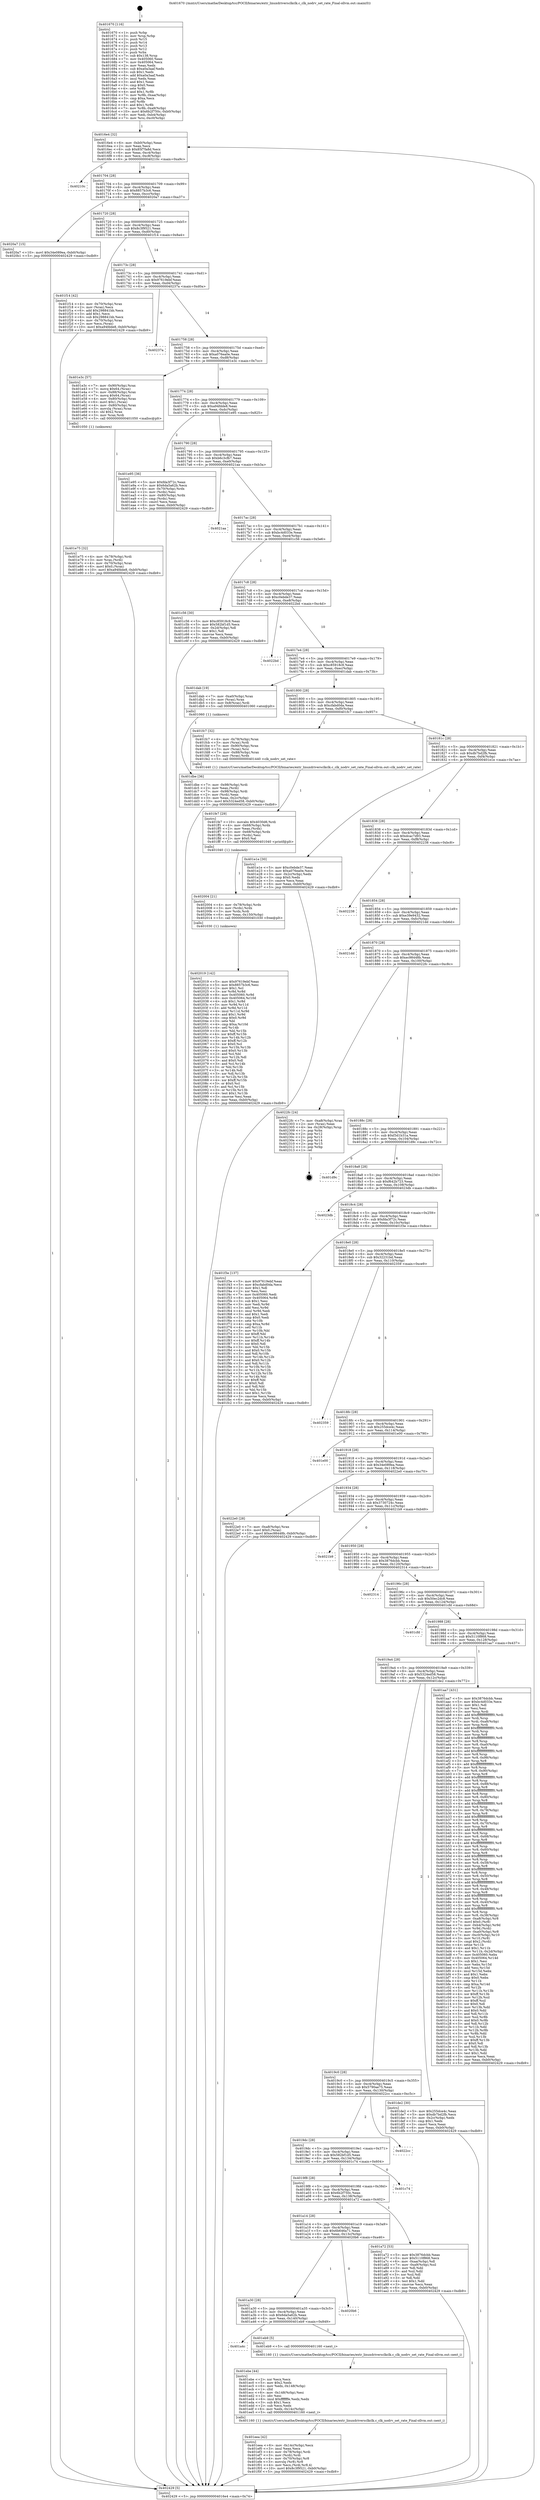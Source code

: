 digraph "0x401670" {
  label = "0x401670 (/mnt/c/Users/mathe/Desktop/tcc/POCII/binaries/extr_linuxdriversclkclk.c_clk_nodrv_set_rate_Final-ollvm.out::main(0))"
  labelloc = "t"
  node[shape=record]

  Entry [label="",width=0.3,height=0.3,shape=circle,fillcolor=black,style=filled]
  "0x4016e4" [label="{
     0x4016e4 [32]\l
     | [instrs]\l
     &nbsp;&nbsp;0x4016e4 \<+6\>: mov -0xb0(%rbp),%eax\l
     &nbsp;&nbsp;0x4016ea \<+2\>: mov %eax,%ecx\l
     &nbsp;&nbsp;0x4016ec \<+6\>: sub $0x85f7fa8d,%ecx\l
     &nbsp;&nbsp;0x4016f2 \<+6\>: mov %eax,-0xc4(%rbp)\l
     &nbsp;&nbsp;0x4016f8 \<+6\>: mov %ecx,-0xc8(%rbp)\l
     &nbsp;&nbsp;0x4016fe \<+6\>: je 000000000040210c \<main+0xa9c\>\l
  }"]
  "0x40210c" [label="{
     0x40210c\l
  }", style=dashed]
  "0x401704" [label="{
     0x401704 [28]\l
     | [instrs]\l
     &nbsp;&nbsp;0x401704 \<+5\>: jmp 0000000000401709 \<main+0x99\>\l
     &nbsp;&nbsp;0x401709 \<+6\>: mov -0xc4(%rbp),%eax\l
     &nbsp;&nbsp;0x40170f \<+5\>: sub $0x8857b3c6,%eax\l
     &nbsp;&nbsp;0x401714 \<+6\>: mov %eax,-0xcc(%rbp)\l
     &nbsp;&nbsp;0x40171a \<+6\>: je 00000000004020a7 \<main+0xa37\>\l
  }"]
  Exit [label="",width=0.3,height=0.3,shape=circle,fillcolor=black,style=filled,peripheries=2]
  "0x4020a7" [label="{
     0x4020a7 [15]\l
     | [instrs]\l
     &nbsp;&nbsp;0x4020a7 \<+10\>: movl $0x34e089ea,-0xb0(%rbp)\l
     &nbsp;&nbsp;0x4020b1 \<+5\>: jmp 0000000000402429 \<main+0xdb9\>\l
  }"]
  "0x401720" [label="{
     0x401720 [28]\l
     | [instrs]\l
     &nbsp;&nbsp;0x401720 \<+5\>: jmp 0000000000401725 \<main+0xb5\>\l
     &nbsp;&nbsp;0x401725 \<+6\>: mov -0xc4(%rbp),%eax\l
     &nbsp;&nbsp;0x40172b \<+5\>: sub $0x8c3f9521,%eax\l
     &nbsp;&nbsp;0x401730 \<+6\>: mov %eax,-0xd0(%rbp)\l
     &nbsp;&nbsp;0x401736 \<+6\>: je 0000000000401f14 \<main+0x8a4\>\l
  }"]
  "0x402019" [label="{
     0x402019 [142]\l
     | [instrs]\l
     &nbsp;&nbsp;0x402019 \<+5\>: mov $0x97619ebf,%eax\l
     &nbsp;&nbsp;0x40201e \<+5\>: mov $0x8857b3c6,%esi\l
     &nbsp;&nbsp;0x402023 \<+2\>: mov $0x1,%cl\l
     &nbsp;&nbsp;0x402025 \<+3\>: xor %r8d,%r8d\l
     &nbsp;&nbsp;0x402028 \<+8\>: mov 0x405060,%r9d\l
     &nbsp;&nbsp;0x402030 \<+8\>: mov 0x405064,%r10d\l
     &nbsp;&nbsp;0x402038 \<+4\>: sub $0x1,%r8d\l
     &nbsp;&nbsp;0x40203c \<+3\>: mov %r9d,%r11d\l
     &nbsp;&nbsp;0x40203f \<+3\>: add %r8d,%r11d\l
     &nbsp;&nbsp;0x402042 \<+4\>: imul %r11d,%r9d\l
     &nbsp;&nbsp;0x402046 \<+4\>: and $0x1,%r9d\l
     &nbsp;&nbsp;0x40204a \<+4\>: cmp $0x0,%r9d\l
     &nbsp;&nbsp;0x40204e \<+3\>: sete %bl\l
     &nbsp;&nbsp;0x402051 \<+4\>: cmp $0xa,%r10d\l
     &nbsp;&nbsp;0x402055 \<+4\>: setl %r14b\l
     &nbsp;&nbsp;0x402059 \<+3\>: mov %bl,%r15b\l
     &nbsp;&nbsp;0x40205c \<+4\>: xor $0xff,%r15b\l
     &nbsp;&nbsp;0x402060 \<+3\>: mov %r14b,%r12b\l
     &nbsp;&nbsp;0x402063 \<+4\>: xor $0xff,%r12b\l
     &nbsp;&nbsp;0x402067 \<+3\>: xor $0x0,%cl\l
     &nbsp;&nbsp;0x40206a \<+3\>: mov %r15b,%r13b\l
     &nbsp;&nbsp;0x40206d \<+4\>: and $0x0,%r13b\l
     &nbsp;&nbsp;0x402071 \<+2\>: and %cl,%bl\l
     &nbsp;&nbsp;0x402073 \<+3\>: mov %r12b,%dl\l
     &nbsp;&nbsp;0x402076 \<+3\>: and $0x0,%dl\l
     &nbsp;&nbsp;0x402079 \<+3\>: and %cl,%r14b\l
     &nbsp;&nbsp;0x40207c \<+3\>: or %bl,%r13b\l
     &nbsp;&nbsp;0x40207f \<+3\>: or %r14b,%dl\l
     &nbsp;&nbsp;0x402082 \<+3\>: xor %dl,%r13b\l
     &nbsp;&nbsp;0x402085 \<+3\>: or %r12b,%r15b\l
     &nbsp;&nbsp;0x402088 \<+4\>: xor $0xff,%r15b\l
     &nbsp;&nbsp;0x40208c \<+3\>: or $0x0,%cl\l
     &nbsp;&nbsp;0x40208f \<+3\>: and %cl,%r15b\l
     &nbsp;&nbsp;0x402092 \<+3\>: or %r15b,%r13b\l
     &nbsp;&nbsp;0x402095 \<+4\>: test $0x1,%r13b\l
     &nbsp;&nbsp;0x402099 \<+3\>: cmovne %esi,%eax\l
     &nbsp;&nbsp;0x40209c \<+6\>: mov %eax,-0xb0(%rbp)\l
     &nbsp;&nbsp;0x4020a2 \<+5\>: jmp 0000000000402429 \<main+0xdb9\>\l
  }"]
  "0x401f14" [label="{
     0x401f14 [42]\l
     | [instrs]\l
     &nbsp;&nbsp;0x401f14 \<+4\>: mov -0x70(%rbp),%rax\l
     &nbsp;&nbsp;0x401f18 \<+2\>: mov (%rax),%ecx\l
     &nbsp;&nbsp;0x401f1a \<+6\>: add $0x298841bb,%ecx\l
     &nbsp;&nbsp;0x401f20 \<+3\>: add $0x1,%ecx\l
     &nbsp;&nbsp;0x401f23 \<+6\>: sub $0x298841bb,%ecx\l
     &nbsp;&nbsp;0x401f29 \<+4\>: mov -0x70(%rbp),%rax\l
     &nbsp;&nbsp;0x401f2d \<+2\>: mov %ecx,(%rax)\l
     &nbsp;&nbsp;0x401f2f \<+10\>: movl $0xa94fdde8,-0xb0(%rbp)\l
     &nbsp;&nbsp;0x401f39 \<+5\>: jmp 0000000000402429 \<main+0xdb9\>\l
  }"]
  "0x40173c" [label="{
     0x40173c [28]\l
     | [instrs]\l
     &nbsp;&nbsp;0x40173c \<+5\>: jmp 0000000000401741 \<main+0xd1\>\l
     &nbsp;&nbsp;0x401741 \<+6\>: mov -0xc4(%rbp),%eax\l
     &nbsp;&nbsp;0x401747 \<+5\>: sub $0x97619ebf,%eax\l
     &nbsp;&nbsp;0x40174c \<+6\>: mov %eax,-0xd4(%rbp)\l
     &nbsp;&nbsp;0x401752 \<+6\>: je 000000000040237a \<main+0xd0a\>\l
  }"]
  "0x402004" [label="{
     0x402004 [21]\l
     | [instrs]\l
     &nbsp;&nbsp;0x402004 \<+4\>: mov -0x78(%rbp),%rdx\l
     &nbsp;&nbsp;0x402008 \<+3\>: mov (%rdx),%rdx\l
     &nbsp;&nbsp;0x40200b \<+3\>: mov %rdx,%rdi\l
     &nbsp;&nbsp;0x40200e \<+6\>: mov %eax,-0x150(%rbp)\l
     &nbsp;&nbsp;0x402014 \<+5\>: call 0000000000401030 \<free@plt\>\l
     | [calls]\l
     &nbsp;&nbsp;0x401030 \{1\} (unknown)\l
  }"]
  "0x40237a" [label="{
     0x40237a\l
  }", style=dashed]
  "0x401758" [label="{
     0x401758 [28]\l
     | [instrs]\l
     &nbsp;&nbsp;0x401758 \<+5\>: jmp 000000000040175d \<main+0xed\>\l
     &nbsp;&nbsp;0x40175d \<+6\>: mov -0xc4(%rbp),%eax\l
     &nbsp;&nbsp;0x401763 \<+5\>: sub $0xa076ea0e,%eax\l
     &nbsp;&nbsp;0x401768 \<+6\>: mov %eax,-0xd8(%rbp)\l
     &nbsp;&nbsp;0x40176e \<+6\>: je 0000000000401e3c \<main+0x7cc\>\l
  }"]
  "0x401fe7" [label="{
     0x401fe7 [29]\l
     | [instrs]\l
     &nbsp;&nbsp;0x401fe7 \<+10\>: movabs $0x4030d6,%rdi\l
     &nbsp;&nbsp;0x401ff1 \<+4\>: mov -0x68(%rbp),%rdx\l
     &nbsp;&nbsp;0x401ff5 \<+2\>: mov %eax,(%rdx)\l
     &nbsp;&nbsp;0x401ff7 \<+4\>: mov -0x68(%rbp),%rdx\l
     &nbsp;&nbsp;0x401ffb \<+2\>: mov (%rdx),%esi\l
     &nbsp;&nbsp;0x401ffd \<+2\>: mov $0x0,%al\l
     &nbsp;&nbsp;0x401fff \<+5\>: call 0000000000401040 \<printf@plt\>\l
     | [calls]\l
     &nbsp;&nbsp;0x401040 \{1\} (unknown)\l
  }"]
  "0x401e3c" [label="{
     0x401e3c [57]\l
     | [instrs]\l
     &nbsp;&nbsp;0x401e3c \<+7\>: mov -0x90(%rbp),%rax\l
     &nbsp;&nbsp;0x401e43 \<+7\>: movq $0x64,(%rax)\l
     &nbsp;&nbsp;0x401e4a \<+7\>: mov -0x88(%rbp),%rax\l
     &nbsp;&nbsp;0x401e51 \<+7\>: movq $0x64,(%rax)\l
     &nbsp;&nbsp;0x401e58 \<+4\>: mov -0x80(%rbp),%rax\l
     &nbsp;&nbsp;0x401e5c \<+6\>: movl $0x1,(%rax)\l
     &nbsp;&nbsp;0x401e62 \<+4\>: mov -0x80(%rbp),%rax\l
     &nbsp;&nbsp;0x401e66 \<+3\>: movslq (%rax),%rax\l
     &nbsp;&nbsp;0x401e69 \<+4\>: shl $0x2,%rax\l
     &nbsp;&nbsp;0x401e6d \<+3\>: mov %rax,%rdi\l
     &nbsp;&nbsp;0x401e70 \<+5\>: call 0000000000401050 \<malloc@plt\>\l
     | [calls]\l
     &nbsp;&nbsp;0x401050 \{1\} (unknown)\l
  }"]
  "0x401774" [label="{
     0x401774 [28]\l
     | [instrs]\l
     &nbsp;&nbsp;0x401774 \<+5\>: jmp 0000000000401779 \<main+0x109\>\l
     &nbsp;&nbsp;0x401779 \<+6\>: mov -0xc4(%rbp),%eax\l
     &nbsp;&nbsp;0x40177f \<+5\>: sub $0xa94fdde8,%eax\l
     &nbsp;&nbsp;0x401784 \<+6\>: mov %eax,-0xdc(%rbp)\l
     &nbsp;&nbsp;0x40178a \<+6\>: je 0000000000401e95 \<main+0x825\>\l
  }"]
  "0x401eea" [label="{
     0x401eea [42]\l
     | [instrs]\l
     &nbsp;&nbsp;0x401eea \<+6\>: mov -0x14c(%rbp),%ecx\l
     &nbsp;&nbsp;0x401ef0 \<+3\>: imul %eax,%ecx\l
     &nbsp;&nbsp;0x401ef3 \<+4\>: mov -0x78(%rbp),%rdi\l
     &nbsp;&nbsp;0x401ef7 \<+3\>: mov (%rdi),%rdi\l
     &nbsp;&nbsp;0x401efa \<+4\>: mov -0x70(%rbp),%r8\l
     &nbsp;&nbsp;0x401efe \<+3\>: movslq (%r8),%r8\l
     &nbsp;&nbsp;0x401f01 \<+4\>: mov %ecx,(%rdi,%r8,4)\l
     &nbsp;&nbsp;0x401f05 \<+10\>: movl $0x8c3f9521,-0xb0(%rbp)\l
     &nbsp;&nbsp;0x401f0f \<+5\>: jmp 0000000000402429 \<main+0xdb9\>\l
  }"]
  "0x401e95" [label="{
     0x401e95 [36]\l
     | [instrs]\l
     &nbsp;&nbsp;0x401e95 \<+5\>: mov $0xfda3f72c,%eax\l
     &nbsp;&nbsp;0x401e9a \<+5\>: mov $0x6da5a62b,%ecx\l
     &nbsp;&nbsp;0x401e9f \<+4\>: mov -0x70(%rbp),%rdx\l
     &nbsp;&nbsp;0x401ea3 \<+2\>: mov (%rdx),%esi\l
     &nbsp;&nbsp;0x401ea5 \<+4\>: mov -0x80(%rbp),%rdx\l
     &nbsp;&nbsp;0x401ea9 \<+2\>: cmp (%rdx),%esi\l
     &nbsp;&nbsp;0x401eab \<+3\>: cmovl %ecx,%eax\l
     &nbsp;&nbsp;0x401eae \<+6\>: mov %eax,-0xb0(%rbp)\l
     &nbsp;&nbsp;0x401eb4 \<+5\>: jmp 0000000000402429 \<main+0xdb9\>\l
  }"]
  "0x401790" [label="{
     0x401790 [28]\l
     | [instrs]\l
     &nbsp;&nbsp;0x401790 \<+5\>: jmp 0000000000401795 \<main+0x125\>\l
     &nbsp;&nbsp;0x401795 \<+6\>: mov -0xc4(%rbp),%eax\l
     &nbsp;&nbsp;0x40179b \<+5\>: sub $0xb6c3cfb7,%eax\l
     &nbsp;&nbsp;0x4017a0 \<+6\>: mov %eax,-0xe0(%rbp)\l
     &nbsp;&nbsp;0x4017a6 \<+6\>: je 00000000004021aa \<main+0xb3a\>\l
  }"]
  "0x401ebe" [label="{
     0x401ebe [44]\l
     | [instrs]\l
     &nbsp;&nbsp;0x401ebe \<+2\>: xor %ecx,%ecx\l
     &nbsp;&nbsp;0x401ec0 \<+5\>: mov $0x2,%edx\l
     &nbsp;&nbsp;0x401ec5 \<+6\>: mov %edx,-0x148(%rbp)\l
     &nbsp;&nbsp;0x401ecb \<+1\>: cltd\l
     &nbsp;&nbsp;0x401ecc \<+6\>: mov -0x148(%rbp),%esi\l
     &nbsp;&nbsp;0x401ed2 \<+2\>: idiv %esi\l
     &nbsp;&nbsp;0x401ed4 \<+6\>: imul $0xfffffffe,%edx,%edx\l
     &nbsp;&nbsp;0x401eda \<+3\>: sub $0x1,%ecx\l
     &nbsp;&nbsp;0x401edd \<+2\>: sub %ecx,%edx\l
     &nbsp;&nbsp;0x401edf \<+6\>: mov %edx,-0x14c(%rbp)\l
     &nbsp;&nbsp;0x401ee5 \<+5\>: call 0000000000401160 \<next_i\>\l
     | [calls]\l
     &nbsp;&nbsp;0x401160 \{1\} (/mnt/c/Users/mathe/Desktop/tcc/POCII/binaries/extr_linuxdriversclkclk.c_clk_nodrv_set_rate_Final-ollvm.out::next_i)\l
  }"]
  "0x4021aa" [label="{
     0x4021aa\l
  }", style=dashed]
  "0x4017ac" [label="{
     0x4017ac [28]\l
     | [instrs]\l
     &nbsp;&nbsp;0x4017ac \<+5\>: jmp 00000000004017b1 \<main+0x141\>\l
     &nbsp;&nbsp;0x4017b1 \<+6\>: mov -0xc4(%rbp),%eax\l
     &nbsp;&nbsp;0x4017b7 \<+5\>: sub $0xbc4d033e,%eax\l
     &nbsp;&nbsp;0x4017bc \<+6\>: mov %eax,-0xe4(%rbp)\l
     &nbsp;&nbsp;0x4017c2 \<+6\>: je 0000000000401c56 \<main+0x5e6\>\l
  }"]
  "0x401a4c" [label="{
     0x401a4c\l
  }", style=dashed]
  "0x401c56" [label="{
     0x401c56 [30]\l
     | [instrs]\l
     &nbsp;&nbsp;0x401c56 \<+5\>: mov $0xc85918c9,%eax\l
     &nbsp;&nbsp;0x401c5b \<+5\>: mov $0x582bf1d5,%ecx\l
     &nbsp;&nbsp;0x401c60 \<+3\>: mov -0x2d(%rbp),%dl\l
     &nbsp;&nbsp;0x401c63 \<+3\>: test $0x1,%dl\l
     &nbsp;&nbsp;0x401c66 \<+3\>: cmovne %ecx,%eax\l
     &nbsp;&nbsp;0x401c69 \<+6\>: mov %eax,-0xb0(%rbp)\l
     &nbsp;&nbsp;0x401c6f \<+5\>: jmp 0000000000402429 \<main+0xdb9\>\l
  }"]
  "0x4017c8" [label="{
     0x4017c8 [28]\l
     | [instrs]\l
     &nbsp;&nbsp;0x4017c8 \<+5\>: jmp 00000000004017cd \<main+0x15d\>\l
     &nbsp;&nbsp;0x4017cd \<+6\>: mov -0xc4(%rbp),%eax\l
     &nbsp;&nbsp;0x4017d3 \<+5\>: sub $0xc0ebde37,%eax\l
     &nbsp;&nbsp;0x4017d8 \<+6\>: mov %eax,-0xe8(%rbp)\l
     &nbsp;&nbsp;0x4017de \<+6\>: je 00000000004022bd \<main+0xc4d\>\l
  }"]
  "0x401eb9" [label="{
     0x401eb9 [5]\l
     | [instrs]\l
     &nbsp;&nbsp;0x401eb9 \<+5\>: call 0000000000401160 \<next_i\>\l
     | [calls]\l
     &nbsp;&nbsp;0x401160 \{1\} (/mnt/c/Users/mathe/Desktop/tcc/POCII/binaries/extr_linuxdriversclkclk.c_clk_nodrv_set_rate_Final-ollvm.out::next_i)\l
  }"]
  "0x4022bd" [label="{
     0x4022bd\l
  }", style=dashed]
  "0x4017e4" [label="{
     0x4017e4 [28]\l
     | [instrs]\l
     &nbsp;&nbsp;0x4017e4 \<+5\>: jmp 00000000004017e9 \<main+0x179\>\l
     &nbsp;&nbsp;0x4017e9 \<+6\>: mov -0xc4(%rbp),%eax\l
     &nbsp;&nbsp;0x4017ef \<+5\>: sub $0xc85918c9,%eax\l
     &nbsp;&nbsp;0x4017f4 \<+6\>: mov %eax,-0xec(%rbp)\l
     &nbsp;&nbsp;0x4017fa \<+6\>: je 0000000000401dab \<main+0x73b\>\l
  }"]
  "0x401a30" [label="{
     0x401a30 [28]\l
     | [instrs]\l
     &nbsp;&nbsp;0x401a30 \<+5\>: jmp 0000000000401a35 \<main+0x3c5\>\l
     &nbsp;&nbsp;0x401a35 \<+6\>: mov -0xc4(%rbp),%eax\l
     &nbsp;&nbsp;0x401a3b \<+5\>: sub $0x6da5a62b,%eax\l
     &nbsp;&nbsp;0x401a40 \<+6\>: mov %eax,-0x140(%rbp)\l
     &nbsp;&nbsp;0x401a46 \<+6\>: je 0000000000401eb9 \<main+0x849\>\l
  }"]
  "0x401dab" [label="{
     0x401dab [19]\l
     | [instrs]\l
     &nbsp;&nbsp;0x401dab \<+7\>: mov -0xa0(%rbp),%rax\l
     &nbsp;&nbsp;0x401db2 \<+3\>: mov (%rax),%rax\l
     &nbsp;&nbsp;0x401db5 \<+4\>: mov 0x8(%rax),%rdi\l
     &nbsp;&nbsp;0x401db9 \<+5\>: call 0000000000401060 \<atoi@plt\>\l
     | [calls]\l
     &nbsp;&nbsp;0x401060 \{1\} (unknown)\l
  }"]
  "0x401800" [label="{
     0x401800 [28]\l
     | [instrs]\l
     &nbsp;&nbsp;0x401800 \<+5\>: jmp 0000000000401805 \<main+0x195\>\l
     &nbsp;&nbsp;0x401805 \<+6\>: mov -0xc4(%rbp),%eax\l
     &nbsp;&nbsp;0x40180b \<+5\>: sub $0xcfabd0da,%eax\l
     &nbsp;&nbsp;0x401810 \<+6\>: mov %eax,-0xf0(%rbp)\l
     &nbsp;&nbsp;0x401816 \<+6\>: je 0000000000401fc7 \<main+0x957\>\l
  }"]
  "0x4020b6" [label="{
     0x4020b6\l
  }", style=dashed]
  "0x401fc7" [label="{
     0x401fc7 [32]\l
     | [instrs]\l
     &nbsp;&nbsp;0x401fc7 \<+4\>: mov -0x78(%rbp),%rax\l
     &nbsp;&nbsp;0x401fcb \<+3\>: mov (%rax),%rdi\l
     &nbsp;&nbsp;0x401fce \<+7\>: mov -0x90(%rbp),%rax\l
     &nbsp;&nbsp;0x401fd5 \<+3\>: mov (%rax),%rsi\l
     &nbsp;&nbsp;0x401fd8 \<+7\>: mov -0x88(%rbp),%rax\l
     &nbsp;&nbsp;0x401fdf \<+3\>: mov (%rax),%rdx\l
     &nbsp;&nbsp;0x401fe2 \<+5\>: call 0000000000401440 \<clk_nodrv_set_rate\>\l
     | [calls]\l
     &nbsp;&nbsp;0x401440 \{1\} (/mnt/c/Users/mathe/Desktop/tcc/POCII/binaries/extr_linuxdriversclkclk.c_clk_nodrv_set_rate_Final-ollvm.out::clk_nodrv_set_rate)\l
  }"]
  "0x40181c" [label="{
     0x40181c [28]\l
     | [instrs]\l
     &nbsp;&nbsp;0x40181c \<+5\>: jmp 0000000000401821 \<main+0x1b1\>\l
     &nbsp;&nbsp;0x401821 \<+6\>: mov -0xc4(%rbp),%eax\l
     &nbsp;&nbsp;0x401827 \<+5\>: sub $0xdb7bd2fb,%eax\l
     &nbsp;&nbsp;0x40182c \<+6\>: mov %eax,-0xf4(%rbp)\l
     &nbsp;&nbsp;0x401832 \<+6\>: je 0000000000401e1e \<main+0x7ae\>\l
  }"]
  "0x401e75" [label="{
     0x401e75 [32]\l
     | [instrs]\l
     &nbsp;&nbsp;0x401e75 \<+4\>: mov -0x78(%rbp),%rdi\l
     &nbsp;&nbsp;0x401e79 \<+3\>: mov %rax,(%rdi)\l
     &nbsp;&nbsp;0x401e7c \<+4\>: mov -0x70(%rbp),%rax\l
     &nbsp;&nbsp;0x401e80 \<+6\>: movl $0x0,(%rax)\l
     &nbsp;&nbsp;0x401e86 \<+10\>: movl $0xa94fdde8,-0xb0(%rbp)\l
     &nbsp;&nbsp;0x401e90 \<+5\>: jmp 0000000000402429 \<main+0xdb9\>\l
  }"]
  "0x401e1e" [label="{
     0x401e1e [30]\l
     | [instrs]\l
     &nbsp;&nbsp;0x401e1e \<+5\>: mov $0xc0ebde37,%eax\l
     &nbsp;&nbsp;0x401e23 \<+5\>: mov $0xa076ea0e,%ecx\l
     &nbsp;&nbsp;0x401e28 \<+3\>: mov -0x2c(%rbp),%edx\l
     &nbsp;&nbsp;0x401e2b \<+3\>: cmp $0x0,%edx\l
     &nbsp;&nbsp;0x401e2e \<+3\>: cmove %ecx,%eax\l
     &nbsp;&nbsp;0x401e31 \<+6\>: mov %eax,-0xb0(%rbp)\l
     &nbsp;&nbsp;0x401e37 \<+5\>: jmp 0000000000402429 \<main+0xdb9\>\l
  }"]
  "0x401838" [label="{
     0x401838 [28]\l
     | [instrs]\l
     &nbsp;&nbsp;0x401838 \<+5\>: jmp 000000000040183d \<main+0x1cd\>\l
     &nbsp;&nbsp;0x40183d \<+6\>: mov -0xc4(%rbp),%eax\l
     &nbsp;&nbsp;0x401843 \<+5\>: sub $0xdcac7d93,%eax\l
     &nbsp;&nbsp;0x401848 \<+6\>: mov %eax,-0xf8(%rbp)\l
     &nbsp;&nbsp;0x40184e \<+6\>: je 0000000000402238 \<main+0xbc8\>\l
  }"]
  "0x401dbe" [label="{
     0x401dbe [36]\l
     | [instrs]\l
     &nbsp;&nbsp;0x401dbe \<+7\>: mov -0x98(%rbp),%rdi\l
     &nbsp;&nbsp;0x401dc5 \<+2\>: mov %eax,(%rdi)\l
     &nbsp;&nbsp;0x401dc7 \<+7\>: mov -0x98(%rbp),%rdi\l
     &nbsp;&nbsp;0x401dce \<+2\>: mov (%rdi),%eax\l
     &nbsp;&nbsp;0x401dd0 \<+3\>: mov %eax,-0x2c(%rbp)\l
     &nbsp;&nbsp;0x401dd3 \<+10\>: movl $0x5324ed58,-0xb0(%rbp)\l
     &nbsp;&nbsp;0x401ddd \<+5\>: jmp 0000000000402429 \<main+0xdb9\>\l
  }"]
  "0x402238" [label="{
     0x402238\l
  }", style=dashed]
  "0x401854" [label="{
     0x401854 [28]\l
     | [instrs]\l
     &nbsp;&nbsp;0x401854 \<+5\>: jmp 0000000000401859 \<main+0x1e9\>\l
     &nbsp;&nbsp;0x401859 \<+6\>: mov -0xc4(%rbp),%eax\l
     &nbsp;&nbsp;0x40185f \<+5\>: sub $0xe39e9432,%eax\l
     &nbsp;&nbsp;0x401864 \<+6\>: mov %eax,-0xfc(%rbp)\l
     &nbsp;&nbsp;0x40186a \<+6\>: je 00000000004021dd \<main+0xb6d\>\l
  }"]
  "0x401670" [label="{
     0x401670 [116]\l
     | [instrs]\l
     &nbsp;&nbsp;0x401670 \<+1\>: push %rbp\l
     &nbsp;&nbsp;0x401671 \<+3\>: mov %rsp,%rbp\l
     &nbsp;&nbsp;0x401674 \<+2\>: push %r15\l
     &nbsp;&nbsp;0x401676 \<+2\>: push %r14\l
     &nbsp;&nbsp;0x401678 \<+2\>: push %r13\l
     &nbsp;&nbsp;0x40167a \<+2\>: push %r12\l
     &nbsp;&nbsp;0x40167c \<+1\>: push %rbx\l
     &nbsp;&nbsp;0x40167d \<+7\>: sub $0x138,%rsp\l
     &nbsp;&nbsp;0x401684 \<+7\>: mov 0x405060,%eax\l
     &nbsp;&nbsp;0x40168b \<+7\>: mov 0x405064,%ecx\l
     &nbsp;&nbsp;0x401692 \<+2\>: mov %eax,%edx\l
     &nbsp;&nbsp;0x401694 \<+6\>: sub $0xa0a3aaf,%edx\l
     &nbsp;&nbsp;0x40169a \<+3\>: sub $0x1,%edx\l
     &nbsp;&nbsp;0x40169d \<+6\>: add $0xa0a3aaf,%edx\l
     &nbsp;&nbsp;0x4016a3 \<+3\>: imul %edx,%eax\l
     &nbsp;&nbsp;0x4016a6 \<+3\>: and $0x1,%eax\l
     &nbsp;&nbsp;0x4016a9 \<+3\>: cmp $0x0,%eax\l
     &nbsp;&nbsp;0x4016ac \<+4\>: sete %r8b\l
     &nbsp;&nbsp;0x4016b0 \<+4\>: and $0x1,%r8b\l
     &nbsp;&nbsp;0x4016b4 \<+7\>: mov %r8b,-0xaa(%rbp)\l
     &nbsp;&nbsp;0x4016bb \<+3\>: cmp $0xa,%ecx\l
     &nbsp;&nbsp;0x4016be \<+4\>: setl %r8b\l
     &nbsp;&nbsp;0x4016c2 \<+4\>: and $0x1,%r8b\l
     &nbsp;&nbsp;0x4016c6 \<+7\>: mov %r8b,-0xa9(%rbp)\l
     &nbsp;&nbsp;0x4016cd \<+10\>: movl $0x6b2f750c,-0xb0(%rbp)\l
     &nbsp;&nbsp;0x4016d7 \<+6\>: mov %edi,-0xb4(%rbp)\l
     &nbsp;&nbsp;0x4016dd \<+7\>: mov %rsi,-0xc0(%rbp)\l
  }"]
  "0x4021dd" [label="{
     0x4021dd\l
  }", style=dashed]
  "0x401870" [label="{
     0x401870 [28]\l
     | [instrs]\l
     &nbsp;&nbsp;0x401870 \<+5\>: jmp 0000000000401875 \<main+0x205\>\l
     &nbsp;&nbsp;0x401875 \<+6\>: mov -0xc4(%rbp),%eax\l
     &nbsp;&nbsp;0x40187b \<+5\>: sub $0xec98448b,%eax\l
     &nbsp;&nbsp;0x401880 \<+6\>: mov %eax,-0x100(%rbp)\l
     &nbsp;&nbsp;0x401886 \<+6\>: je 00000000004022fc \<main+0xc8c\>\l
  }"]
  "0x402429" [label="{
     0x402429 [5]\l
     | [instrs]\l
     &nbsp;&nbsp;0x402429 \<+5\>: jmp 00000000004016e4 \<main+0x74\>\l
  }"]
  "0x4022fc" [label="{
     0x4022fc [24]\l
     | [instrs]\l
     &nbsp;&nbsp;0x4022fc \<+7\>: mov -0xa8(%rbp),%rax\l
     &nbsp;&nbsp;0x402303 \<+2\>: mov (%rax),%eax\l
     &nbsp;&nbsp;0x402305 \<+4\>: lea -0x28(%rbp),%rsp\l
     &nbsp;&nbsp;0x402309 \<+1\>: pop %rbx\l
     &nbsp;&nbsp;0x40230a \<+2\>: pop %r12\l
     &nbsp;&nbsp;0x40230c \<+2\>: pop %r13\l
     &nbsp;&nbsp;0x40230e \<+2\>: pop %r14\l
     &nbsp;&nbsp;0x402310 \<+2\>: pop %r15\l
     &nbsp;&nbsp;0x402312 \<+1\>: pop %rbp\l
     &nbsp;&nbsp;0x402313 \<+1\>: ret\l
  }"]
  "0x40188c" [label="{
     0x40188c [28]\l
     | [instrs]\l
     &nbsp;&nbsp;0x40188c \<+5\>: jmp 0000000000401891 \<main+0x221\>\l
     &nbsp;&nbsp;0x401891 \<+6\>: mov -0xc4(%rbp),%eax\l
     &nbsp;&nbsp;0x401897 \<+5\>: sub $0xf3d1b31a,%eax\l
     &nbsp;&nbsp;0x40189c \<+6\>: mov %eax,-0x104(%rbp)\l
     &nbsp;&nbsp;0x4018a2 \<+6\>: je 0000000000401d9c \<main+0x72c\>\l
  }"]
  "0x401a14" [label="{
     0x401a14 [28]\l
     | [instrs]\l
     &nbsp;&nbsp;0x401a14 \<+5\>: jmp 0000000000401a19 \<main+0x3a9\>\l
     &nbsp;&nbsp;0x401a19 \<+6\>: mov -0xc4(%rbp),%eax\l
     &nbsp;&nbsp;0x401a1f \<+5\>: sub $0x6b646a71,%eax\l
     &nbsp;&nbsp;0x401a24 \<+6\>: mov %eax,-0x13c(%rbp)\l
     &nbsp;&nbsp;0x401a2a \<+6\>: je 00000000004020b6 \<main+0xa46\>\l
  }"]
  "0x401d9c" [label="{
     0x401d9c\l
  }", style=dashed]
  "0x4018a8" [label="{
     0x4018a8 [28]\l
     | [instrs]\l
     &nbsp;&nbsp;0x4018a8 \<+5\>: jmp 00000000004018ad \<main+0x23d\>\l
     &nbsp;&nbsp;0x4018ad \<+6\>: mov -0xc4(%rbp),%eax\l
     &nbsp;&nbsp;0x4018b3 \<+5\>: sub $0xf642b723,%eax\l
     &nbsp;&nbsp;0x4018b8 \<+6\>: mov %eax,-0x108(%rbp)\l
     &nbsp;&nbsp;0x4018be \<+6\>: je 00000000004023db \<main+0xd6b\>\l
  }"]
  "0x401a72" [label="{
     0x401a72 [53]\l
     | [instrs]\l
     &nbsp;&nbsp;0x401a72 \<+5\>: mov $0x3876dcbb,%eax\l
     &nbsp;&nbsp;0x401a77 \<+5\>: mov $0x5110f868,%ecx\l
     &nbsp;&nbsp;0x401a7c \<+6\>: mov -0xaa(%rbp),%dl\l
     &nbsp;&nbsp;0x401a82 \<+7\>: mov -0xa9(%rbp),%sil\l
     &nbsp;&nbsp;0x401a89 \<+3\>: mov %dl,%dil\l
     &nbsp;&nbsp;0x401a8c \<+3\>: and %sil,%dil\l
     &nbsp;&nbsp;0x401a8f \<+3\>: xor %sil,%dl\l
     &nbsp;&nbsp;0x401a92 \<+3\>: or %dl,%dil\l
     &nbsp;&nbsp;0x401a95 \<+4\>: test $0x1,%dil\l
     &nbsp;&nbsp;0x401a99 \<+3\>: cmovne %ecx,%eax\l
     &nbsp;&nbsp;0x401a9c \<+6\>: mov %eax,-0xb0(%rbp)\l
     &nbsp;&nbsp;0x401aa2 \<+5\>: jmp 0000000000402429 \<main+0xdb9\>\l
  }"]
  "0x4023db" [label="{
     0x4023db\l
  }", style=dashed]
  "0x4018c4" [label="{
     0x4018c4 [28]\l
     | [instrs]\l
     &nbsp;&nbsp;0x4018c4 \<+5\>: jmp 00000000004018c9 \<main+0x259\>\l
     &nbsp;&nbsp;0x4018c9 \<+6\>: mov -0xc4(%rbp),%eax\l
     &nbsp;&nbsp;0x4018cf \<+5\>: sub $0xfda3f72c,%eax\l
     &nbsp;&nbsp;0x4018d4 \<+6\>: mov %eax,-0x10c(%rbp)\l
     &nbsp;&nbsp;0x4018da \<+6\>: je 0000000000401f3e \<main+0x8ce\>\l
  }"]
  "0x4019f8" [label="{
     0x4019f8 [28]\l
     | [instrs]\l
     &nbsp;&nbsp;0x4019f8 \<+5\>: jmp 00000000004019fd \<main+0x38d\>\l
     &nbsp;&nbsp;0x4019fd \<+6\>: mov -0xc4(%rbp),%eax\l
     &nbsp;&nbsp;0x401a03 \<+5\>: sub $0x6b2f750c,%eax\l
     &nbsp;&nbsp;0x401a08 \<+6\>: mov %eax,-0x138(%rbp)\l
     &nbsp;&nbsp;0x401a0e \<+6\>: je 0000000000401a72 \<main+0x402\>\l
  }"]
  "0x401f3e" [label="{
     0x401f3e [137]\l
     | [instrs]\l
     &nbsp;&nbsp;0x401f3e \<+5\>: mov $0x97619ebf,%eax\l
     &nbsp;&nbsp;0x401f43 \<+5\>: mov $0xcfabd0da,%ecx\l
     &nbsp;&nbsp;0x401f48 \<+2\>: mov $0x1,%dl\l
     &nbsp;&nbsp;0x401f4a \<+2\>: xor %esi,%esi\l
     &nbsp;&nbsp;0x401f4c \<+7\>: mov 0x405060,%edi\l
     &nbsp;&nbsp;0x401f53 \<+8\>: mov 0x405064,%r8d\l
     &nbsp;&nbsp;0x401f5b \<+3\>: sub $0x1,%esi\l
     &nbsp;&nbsp;0x401f5e \<+3\>: mov %edi,%r9d\l
     &nbsp;&nbsp;0x401f61 \<+3\>: add %esi,%r9d\l
     &nbsp;&nbsp;0x401f64 \<+4\>: imul %r9d,%edi\l
     &nbsp;&nbsp;0x401f68 \<+3\>: and $0x1,%edi\l
     &nbsp;&nbsp;0x401f6b \<+3\>: cmp $0x0,%edi\l
     &nbsp;&nbsp;0x401f6e \<+4\>: sete %r10b\l
     &nbsp;&nbsp;0x401f72 \<+4\>: cmp $0xa,%r8d\l
     &nbsp;&nbsp;0x401f76 \<+4\>: setl %r11b\l
     &nbsp;&nbsp;0x401f7a \<+3\>: mov %r10b,%bl\l
     &nbsp;&nbsp;0x401f7d \<+3\>: xor $0xff,%bl\l
     &nbsp;&nbsp;0x401f80 \<+3\>: mov %r11b,%r14b\l
     &nbsp;&nbsp;0x401f83 \<+4\>: xor $0xff,%r14b\l
     &nbsp;&nbsp;0x401f87 \<+3\>: xor $0x0,%dl\l
     &nbsp;&nbsp;0x401f8a \<+3\>: mov %bl,%r15b\l
     &nbsp;&nbsp;0x401f8d \<+4\>: and $0x0,%r15b\l
     &nbsp;&nbsp;0x401f91 \<+3\>: and %dl,%r10b\l
     &nbsp;&nbsp;0x401f94 \<+3\>: mov %r14b,%r12b\l
     &nbsp;&nbsp;0x401f97 \<+4\>: and $0x0,%r12b\l
     &nbsp;&nbsp;0x401f9b \<+3\>: and %dl,%r11b\l
     &nbsp;&nbsp;0x401f9e \<+3\>: or %r10b,%r15b\l
     &nbsp;&nbsp;0x401fa1 \<+3\>: or %r11b,%r12b\l
     &nbsp;&nbsp;0x401fa4 \<+3\>: xor %r12b,%r15b\l
     &nbsp;&nbsp;0x401fa7 \<+3\>: or %r14b,%bl\l
     &nbsp;&nbsp;0x401faa \<+3\>: xor $0xff,%bl\l
     &nbsp;&nbsp;0x401fad \<+3\>: or $0x0,%dl\l
     &nbsp;&nbsp;0x401fb0 \<+2\>: and %dl,%bl\l
     &nbsp;&nbsp;0x401fb2 \<+3\>: or %bl,%r15b\l
     &nbsp;&nbsp;0x401fb5 \<+4\>: test $0x1,%r15b\l
     &nbsp;&nbsp;0x401fb9 \<+3\>: cmovne %ecx,%eax\l
     &nbsp;&nbsp;0x401fbc \<+6\>: mov %eax,-0xb0(%rbp)\l
     &nbsp;&nbsp;0x401fc2 \<+5\>: jmp 0000000000402429 \<main+0xdb9\>\l
  }"]
  "0x4018e0" [label="{
     0x4018e0 [28]\l
     | [instrs]\l
     &nbsp;&nbsp;0x4018e0 \<+5\>: jmp 00000000004018e5 \<main+0x275\>\l
     &nbsp;&nbsp;0x4018e5 \<+6\>: mov -0xc4(%rbp),%eax\l
     &nbsp;&nbsp;0x4018eb \<+5\>: sub $0x32231bd,%eax\l
     &nbsp;&nbsp;0x4018f0 \<+6\>: mov %eax,-0x110(%rbp)\l
     &nbsp;&nbsp;0x4018f6 \<+6\>: je 0000000000402359 \<main+0xce9\>\l
  }"]
  "0x401c74" [label="{
     0x401c74\l
  }", style=dashed]
  "0x402359" [label="{
     0x402359\l
  }", style=dashed]
  "0x4018fc" [label="{
     0x4018fc [28]\l
     | [instrs]\l
     &nbsp;&nbsp;0x4018fc \<+5\>: jmp 0000000000401901 \<main+0x291\>\l
     &nbsp;&nbsp;0x401901 \<+6\>: mov -0xc4(%rbp),%eax\l
     &nbsp;&nbsp;0x401907 \<+5\>: sub $0x255dce4c,%eax\l
     &nbsp;&nbsp;0x40190c \<+6\>: mov %eax,-0x114(%rbp)\l
     &nbsp;&nbsp;0x401912 \<+6\>: je 0000000000401e00 \<main+0x790\>\l
  }"]
  "0x4019dc" [label="{
     0x4019dc [28]\l
     | [instrs]\l
     &nbsp;&nbsp;0x4019dc \<+5\>: jmp 00000000004019e1 \<main+0x371\>\l
     &nbsp;&nbsp;0x4019e1 \<+6\>: mov -0xc4(%rbp),%eax\l
     &nbsp;&nbsp;0x4019e7 \<+5\>: sub $0x582bf1d5,%eax\l
     &nbsp;&nbsp;0x4019ec \<+6\>: mov %eax,-0x134(%rbp)\l
     &nbsp;&nbsp;0x4019f2 \<+6\>: je 0000000000401c74 \<main+0x604\>\l
  }"]
  "0x401e00" [label="{
     0x401e00\l
  }", style=dashed]
  "0x401918" [label="{
     0x401918 [28]\l
     | [instrs]\l
     &nbsp;&nbsp;0x401918 \<+5\>: jmp 000000000040191d \<main+0x2ad\>\l
     &nbsp;&nbsp;0x40191d \<+6\>: mov -0xc4(%rbp),%eax\l
     &nbsp;&nbsp;0x401923 \<+5\>: sub $0x34e089ea,%eax\l
     &nbsp;&nbsp;0x401928 \<+6\>: mov %eax,-0x118(%rbp)\l
     &nbsp;&nbsp;0x40192e \<+6\>: je 00000000004022e0 \<main+0xc70\>\l
  }"]
  "0x4022cc" [label="{
     0x4022cc\l
  }", style=dashed]
  "0x4022e0" [label="{
     0x4022e0 [28]\l
     | [instrs]\l
     &nbsp;&nbsp;0x4022e0 \<+7\>: mov -0xa8(%rbp),%rax\l
     &nbsp;&nbsp;0x4022e7 \<+6\>: movl $0x0,(%rax)\l
     &nbsp;&nbsp;0x4022ed \<+10\>: movl $0xec98448b,-0xb0(%rbp)\l
     &nbsp;&nbsp;0x4022f7 \<+5\>: jmp 0000000000402429 \<main+0xdb9\>\l
  }"]
  "0x401934" [label="{
     0x401934 [28]\l
     | [instrs]\l
     &nbsp;&nbsp;0x401934 \<+5\>: jmp 0000000000401939 \<main+0x2c9\>\l
     &nbsp;&nbsp;0x401939 \<+6\>: mov -0xc4(%rbp),%eax\l
     &nbsp;&nbsp;0x40193f \<+5\>: sub $0x3730724c,%eax\l
     &nbsp;&nbsp;0x401944 \<+6\>: mov %eax,-0x11c(%rbp)\l
     &nbsp;&nbsp;0x40194a \<+6\>: je 00000000004021b9 \<main+0xb49\>\l
  }"]
  "0x4019c0" [label="{
     0x4019c0 [28]\l
     | [instrs]\l
     &nbsp;&nbsp;0x4019c0 \<+5\>: jmp 00000000004019c5 \<main+0x355\>\l
     &nbsp;&nbsp;0x4019c5 \<+6\>: mov -0xc4(%rbp),%eax\l
     &nbsp;&nbsp;0x4019cb \<+5\>: sub $0x5790ae75,%eax\l
     &nbsp;&nbsp;0x4019d0 \<+6\>: mov %eax,-0x130(%rbp)\l
     &nbsp;&nbsp;0x4019d6 \<+6\>: je 00000000004022cc \<main+0xc5c\>\l
  }"]
  "0x4021b9" [label="{
     0x4021b9\l
  }", style=dashed]
  "0x401950" [label="{
     0x401950 [28]\l
     | [instrs]\l
     &nbsp;&nbsp;0x401950 \<+5\>: jmp 0000000000401955 \<main+0x2e5\>\l
     &nbsp;&nbsp;0x401955 \<+6\>: mov -0xc4(%rbp),%eax\l
     &nbsp;&nbsp;0x40195b \<+5\>: sub $0x3876dcbb,%eax\l
     &nbsp;&nbsp;0x401960 \<+6\>: mov %eax,-0x120(%rbp)\l
     &nbsp;&nbsp;0x401966 \<+6\>: je 0000000000402314 \<main+0xca4\>\l
  }"]
  "0x401de2" [label="{
     0x401de2 [30]\l
     | [instrs]\l
     &nbsp;&nbsp;0x401de2 \<+5\>: mov $0x255dce4c,%eax\l
     &nbsp;&nbsp;0x401de7 \<+5\>: mov $0xdb7bd2fb,%ecx\l
     &nbsp;&nbsp;0x401dec \<+3\>: mov -0x2c(%rbp),%edx\l
     &nbsp;&nbsp;0x401def \<+3\>: cmp $0x1,%edx\l
     &nbsp;&nbsp;0x401df2 \<+3\>: cmovl %ecx,%eax\l
     &nbsp;&nbsp;0x401df5 \<+6\>: mov %eax,-0xb0(%rbp)\l
     &nbsp;&nbsp;0x401dfb \<+5\>: jmp 0000000000402429 \<main+0xdb9\>\l
  }"]
  "0x402314" [label="{
     0x402314\l
  }", style=dashed]
  "0x40196c" [label="{
     0x40196c [28]\l
     | [instrs]\l
     &nbsp;&nbsp;0x40196c \<+5\>: jmp 0000000000401971 \<main+0x301\>\l
     &nbsp;&nbsp;0x401971 \<+6\>: mov -0xc4(%rbp),%eax\l
     &nbsp;&nbsp;0x401977 \<+5\>: sub $0x50ec2dc8,%eax\l
     &nbsp;&nbsp;0x40197c \<+6\>: mov %eax,-0x124(%rbp)\l
     &nbsp;&nbsp;0x401982 \<+6\>: je 0000000000401cfd \<main+0x68d\>\l
  }"]
  "0x4019a4" [label="{
     0x4019a4 [28]\l
     | [instrs]\l
     &nbsp;&nbsp;0x4019a4 \<+5\>: jmp 00000000004019a9 \<main+0x339\>\l
     &nbsp;&nbsp;0x4019a9 \<+6\>: mov -0xc4(%rbp),%eax\l
     &nbsp;&nbsp;0x4019af \<+5\>: sub $0x5324ed58,%eax\l
     &nbsp;&nbsp;0x4019b4 \<+6\>: mov %eax,-0x12c(%rbp)\l
     &nbsp;&nbsp;0x4019ba \<+6\>: je 0000000000401de2 \<main+0x772\>\l
  }"]
  "0x401cfd" [label="{
     0x401cfd\l
  }", style=dashed]
  "0x401988" [label="{
     0x401988 [28]\l
     | [instrs]\l
     &nbsp;&nbsp;0x401988 \<+5\>: jmp 000000000040198d \<main+0x31d\>\l
     &nbsp;&nbsp;0x40198d \<+6\>: mov -0xc4(%rbp),%eax\l
     &nbsp;&nbsp;0x401993 \<+5\>: sub $0x5110f868,%eax\l
     &nbsp;&nbsp;0x401998 \<+6\>: mov %eax,-0x128(%rbp)\l
     &nbsp;&nbsp;0x40199e \<+6\>: je 0000000000401aa7 \<main+0x437\>\l
  }"]
  "0x401aa7" [label="{
     0x401aa7 [431]\l
     | [instrs]\l
     &nbsp;&nbsp;0x401aa7 \<+5\>: mov $0x3876dcbb,%eax\l
     &nbsp;&nbsp;0x401aac \<+5\>: mov $0xbc4d033e,%ecx\l
     &nbsp;&nbsp;0x401ab1 \<+2\>: mov $0x1,%dl\l
     &nbsp;&nbsp;0x401ab3 \<+2\>: xor %esi,%esi\l
     &nbsp;&nbsp;0x401ab5 \<+3\>: mov %rsp,%rdi\l
     &nbsp;&nbsp;0x401ab8 \<+4\>: add $0xfffffffffffffff0,%rdi\l
     &nbsp;&nbsp;0x401abc \<+3\>: mov %rdi,%rsp\l
     &nbsp;&nbsp;0x401abf \<+7\>: mov %rdi,-0xa8(%rbp)\l
     &nbsp;&nbsp;0x401ac6 \<+3\>: mov %rsp,%rdi\l
     &nbsp;&nbsp;0x401ac9 \<+4\>: add $0xfffffffffffffff0,%rdi\l
     &nbsp;&nbsp;0x401acd \<+3\>: mov %rdi,%rsp\l
     &nbsp;&nbsp;0x401ad0 \<+3\>: mov %rsp,%r8\l
     &nbsp;&nbsp;0x401ad3 \<+4\>: add $0xfffffffffffffff0,%r8\l
     &nbsp;&nbsp;0x401ad7 \<+3\>: mov %r8,%rsp\l
     &nbsp;&nbsp;0x401ada \<+7\>: mov %r8,-0xa0(%rbp)\l
     &nbsp;&nbsp;0x401ae1 \<+3\>: mov %rsp,%r8\l
     &nbsp;&nbsp;0x401ae4 \<+4\>: add $0xfffffffffffffff0,%r8\l
     &nbsp;&nbsp;0x401ae8 \<+3\>: mov %r8,%rsp\l
     &nbsp;&nbsp;0x401aeb \<+7\>: mov %r8,-0x98(%rbp)\l
     &nbsp;&nbsp;0x401af2 \<+3\>: mov %rsp,%r8\l
     &nbsp;&nbsp;0x401af5 \<+4\>: add $0xfffffffffffffff0,%r8\l
     &nbsp;&nbsp;0x401af9 \<+3\>: mov %r8,%rsp\l
     &nbsp;&nbsp;0x401afc \<+7\>: mov %r8,-0x90(%rbp)\l
     &nbsp;&nbsp;0x401b03 \<+3\>: mov %rsp,%r8\l
     &nbsp;&nbsp;0x401b06 \<+4\>: add $0xfffffffffffffff0,%r8\l
     &nbsp;&nbsp;0x401b0a \<+3\>: mov %r8,%rsp\l
     &nbsp;&nbsp;0x401b0d \<+7\>: mov %r8,-0x88(%rbp)\l
     &nbsp;&nbsp;0x401b14 \<+3\>: mov %rsp,%r8\l
     &nbsp;&nbsp;0x401b17 \<+4\>: add $0xfffffffffffffff0,%r8\l
     &nbsp;&nbsp;0x401b1b \<+3\>: mov %r8,%rsp\l
     &nbsp;&nbsp;0x401b1e \<+4\>: mov %r8,-0x80(%rbp)\l
     &nbsp;&nbsp;0x401b22 \<+3\>: mov %rsp,%r8\l
     &nbsp;&nbsp;0x401b25 \<+4\>: add $0xfffffffffffffff0,%r8\l
     &nbsp;&nbsp;0x401b29 \<+3\>: mov %r8,%rsp\l
     &nbsp;&nbsp;0x401b2c \<+4\>: mov %r8,-0x78(%rbp)\l
     &nbsp;&nbsp;0x401b30 \<+3\>: mov %rsp,%r8\l
     &nbsp;&nbsp;0x401b33 \<+4\>: add $0xfffffffffffffff0,%r8\l
     &nbsp;&nbsp;0x401b37 \<+3\>: mov %r8,%rsp\l
     &nbsp;&nbsp;0x401b3a \<+4\>: mov %r8,-0x70(%rbp)\l
     &nbsp;&nbsp;0x401b3e \<+3\>: mov %rsp,%r8\l
     &nbsp;&nbsp;0x401b41 \<+4\>: add $0xfffffffffffffff0,%r8\l
     &nbsp;&nbsp;0x401b45 \<+3\>: mov %r8,%rsp\l
     &nbsp;&nbsp;0x401b48 \<+4\>: mov %r8,-0x68(%rbp)\l
     &nbsp;&nbsp;0x401b4c \<+3\>: mov %rsp,%r8\l
     &nbsp;&nbsp;0x401b4f \<+4\>: add $0xfffffffffffffff0,%r8\l
     &nbsp;&nbsp;0x401b53 \<+3\>: mov %r8,%rsp\l
     &nbsp;&nbsp;0x401b56 \<+4\>: mov %r8,-0x60(%rbp)\l
     &nbsp;&nbsp;0x401b5a \<+3\>: mov %rsp,%r8\l
     &nbsp;&nbsp;0x401b5d \<+4\>: add $0xfffffffffffffff0,%r8\l
     &nbsp;&nbsp;0x401b61 \<+3\>: mov %r8,%rsp\l
     &nbsp;&nbsp;0x401b64 \<+4\>: mov %r8,-0x58(%rbp)\l
     &nbsp;&nbsp;0x401b68 \<+3\>: mov %rsp,%r8\l
     &nbsp;&nbsp;0x401b6b \<+4\>: add $0xfffffffffffffff0,%r8\l
     &nbsp;&nbsp;0x401b6f \<+3\>: mov %r8,%rsp\l
     &nbsp;&nbsp;0x401b72 \<+4\>: mov %r8,-0x50(%rbp)\l
     &nbsp;&nbsp;0x401b76 \<+3\>: mov %rsp,%r8\l
     &nbsp;&nbsp;0x401b79 \<+4\>: add $0xfffffffffffffff0,%r8\l
     &nbsp;&nbsp;0x401b7d \<+3\>: mov %r8,%rsp\l
     &nbsp;&nbsp;0x401b80 \<+4\>: mov %r8,-0x48(%rbp)\l
     &nbsp;&nbsp;0x401b84 \<+3\>: mov %rsp,%r8\l
     &nbsp;&nbsp;0x401b87 \<+4\>: add $0xfffffffffffffff0,%r8\l
     &nbsp;&nbsp;0x401b8b \<+3\>: mov %r8,%rsp\l
     &nbsp;&nbsp;0x401b8e \<+4\>: mov %r8,-0x40(%rbp)\l
     &nbsp;&nbsp;0x401b92 \<+3\>: mov %rsp,%r8\l
     &nbsp;&nbsp;0x401b95 \<+4\>: add $0xfffffffffffffff0,%r8\l
     &nbsp;&nbsp;0x401b99 \<+3\>: mov %r8,%rsp\l
     &nbsp;&nbsp;0x401b9c \<+4\>: mov %r8,-0x38(%rbp)\l
     &nbsp;&nbsp;0x401ba0 \<+7\>: mov -0xa8(%rbp),%r8\l
     &nbsp;&nbsp;0x401ba7 \<+7\>: movl $0x0,(%r8)\l
     &nbsp;&nbsp;0x401bae \<+7\>: mov -0xb4(%rbp),%r9d\l
     &nbsp;&nbsp;0x401bb5 \<+3\>: mov %r9d,(%rdi)\l
     &nbsp;&nbsp;0x401bb8 \<+7\>: mov -0xa0(%rbp),%r8\l
     &nbsp;&nbsp;0x401bbf \<+7\>: mov -0xc0(%rbp),%r10\l
     &nbsp;&nbsp;0x401bc6 \<+3\>: mov %r10,(%r8)\l
     &nbsp;&nbsp;0x401bc9 \<+3\>: cmpl $0x2,(%rdi)\l
     &nbsp;&nbsp;0x401bcc \<+4\>: setne %r11b\l
     &nbsp;&nbsp;0x401bd0 \<+4\>: and $0x1,%r11b\l
     &nbsp;&nbsp;0x401bd4 \<+4\>: mov %r11b,-0x2d(%rbp)\l
     &nbsp;&nbsp;0x401bd8 \<+7\>: mov 0x405060,%ebx\l
     &nbsp;&nbsp;0x401bdf \<+8\>: mov 0x405064,%r14d\l
     &nbsp;&nbsp;0x401be7 \<+3\>: sub $0x1,%esi\l
     &nbsp;&nbsp;0x401bea \<+3\>: mov %ebx,%r15d\l
     &nbsp;&nbsp;0x401bed \<+3\>: add %esi,%r15d\l
     &nbsp;&nbsp;0x401bf0 \<+4\>: imul %r15d,%ebx\l
     &nbsp;&nbsp;0x401bf4 \<+3\>: and $0x1,%ebx\l
     &nbsp;&nbsp;0x401bf7 \<+3\>: cmp $0x0,%ebx\l
     &nbsp;&nbsp;0x401bfa \<+4\>: sete %r11b\l
     &nbsp;&nbsp;0x401bfe \<+4\>: cmp $0xa,%r14d\l
     &nbsp;&nbsp;0x401c02 \<+4\>: setl %r12b\l
     &nbsp;&nbsp;0x401c06 \<+3\>: mov %r11b,%r13b\l
     &nbsp;&nbsp;0x401c09 \<+4\>: xor $0xff,%r13b\l
     &nbsp;&nbsp;0x401c0d \<+3\>: mov %r12b,%sil\l
     &nbsp;&nbsp;0x401c10 \<+4\>: xor $0xff,%sil\l
     &nbsp;&nbsp;0x401c14 \<+3\>: xor $0x0,%dl\l
     &nbsp;&nbsp;0x401c17 \<+3\>: mov %r13b,%dil\l
     &nbsp;&nbsp;0x401c1a \<+4\>: and $0x0,%dil\l
     &nbsp;&nbsp;0x401c1e \<+3\>: and %dl,%r11b\l
     &nbsp;&nbsp;0x401c21 \<+3\>: mov %sil,%r8b\l
     &nbsp;&nbsp;0x401c24 \<+4\>: and $0x0,%r8b\l
     &nbsp;&nbsp;0x401c28 \<+3\>: and %dl,%r12b\l
     &nbsp;&nbsp;0x401c2b \<+3\>: or %r11b,%dil\l
     &nbsp;&nbsp;0x401c2e \<+3\>: or %r12b,%r8b\l
     &nbsp;&nbsp;0x401c31 \<+3\>: xor %r8b,%dil\l
     &nbsp;&nbsp;0x401c34 \<+3\>: or %sil,%r13b\l
     &nbsp;&nbsp;0x401c37 \<+4\>: xor $0xff,%r13b\l
     &nbsp;&nbsp;0x401c3b \<+3\>: or $0x0,%dl\l
     &nbsp;&nbsp;0x401c3e \<+3\>: and %dl,%r13b\l
     &nbsp;&nbsp;0x401c41 \<+3\>: or %r13b,%dil\l
     &nbsp;&nbsp;0x401c44 \<+4\>: test $0x1,%dil\l
     &nbsp;&nbsp;0x401c48 \<+3\>: cmovne %ecx,%eax\l
     &nbsp;&nbsp;0x401c4b \<+6\>: mov %eax,-0xb0(%rbp)\l
     &nbsp;&nbsp;0x401c51 \<+5\>: jmp 0000000000402429 \<main+0xdb9\>\l
  }"]
  Entry -> "0x401670" [label=" 1"]
  "0x4016e4" -> "0x40210c" [label=" 0"]
  "0x4016e4" -> "0x401704" [label=" 16"]
  "0x4022fc" -> Exit [label=" 1"]
  "0x401704" -> "0x4020a7" [label=" 1"]
  "0x401704" -> "0x401720" [label=" 15"]
  "0x4022e0" -> "0x402429" [label=" 1"]
  "0x401720" -> "0x401f14" [label=" 1"]
  "0x401720" -> "0x40173c" [label=" 14"]
  "0x4020a7" -> "0x402429" [label=" 1"]
  "0x40173c" -> "0x40237a" [label=" 0"]
  "0x40173c" -> "0x401758" [label=" 14"]
  "0x402019" -> "0x402429" [label=" 1"]
  "0x401758" -> "0x401e3c" [label=" 1"]
  "0x401758" -> "0x401774" [label=" 13"]
  "0x402004" -> "0x402019" [label=" 1"]
  "0x401774" -> "0x401e95" [label=" 2"]
  "0x401774" -> "0x401790" [label=" 11"]
  "0x401fe7" -> "0x402004" [label=" 1"]
  "0x401790" -> "0x4021aa" [label=" 0"]
  "0x401790" -> "0x4017ac" [label=" 11"]
  "0x401fc7" -> "0x401fe7" [label=" 1"]
  "0x4017ac" -> "0x401c56" [label=" 1"]
  "0x4017ac" -> "0x4017c8" [label=" 10"]
  "0x401f3e" -> "0x402429" [label=" 1"]
  "0x4017c8" -> "0x4022bd" [label=" 0"]
  "0x4017c8" -> "0x4017e4" [label=" 10"]
  "0x401f14" -> "0x402429" [label=" 1"]
  "0x4017e4" -> "0x401dab" [label=" 1"]
  "0x4017e4" -> "0x401800" [label=" 9"]
  "0x401ebe" -> "0x401eea" [label=" 1"]
  "0x401800" -> "0x401fc7" [label=" 1"]
  "0x401800" -> "0x40181c" [label=" 8"]
  "0x401eb9" -> "0x401ebe" [label=" 1"]
  "0x40181c" -> "0x401e1e" [label=" 1"]
  "0x40181c" -> "0x401838" [label=" 7"]
  "0x401a30" -> "0x401eb9" [label=" 1"]
  "0x401838" -> "0x402238" [label=" 0"]
  "0x401838" -> "0x401854" [label=" 7"]
  "0x401eea" -> "0x402429" [label=" 1"]
  "0x401854" -> "0x4021dd" [label=" 0"]
  "0x401854" -> "0x401870" [label=" 7"]
  "0x401a14" -> "0x4020b6" [label=" 0"]
  "0x401870" -> "0x4022fc" [label=" 1"]
  "0x401870" -> "0x40188c" [label=" 6"]
  "0x401a30" -> "0x401a4c" [label=" 0"]
  "0x40188c" -> "0x401d9c" [label=" 0"]
  "0x40188c" -> "0x4018a8" [label=" 6"]
  "0x401e95" -> "0x402429" [label=" 2"]
  "0x4018a8" -> "0x4023db" [label=" 0"]
  "0x4018a8" -> "0x4018c4" [label=" 6"]
  "0x401e75" -> "0x402429" [label=" 1"]
  "0x4018c4" -> "0x401f3e" [label=" 1"]
  "0x4018c4" -> "0x4018e0" [label=" 5"]
  "0x401e1e" -> "0x402429" [label=" 1"]
  "0x4018e0" -> "0x402359" [label=" 0"]
  "0x4018e0" -> "0x4018fc" [label=" 5"]
  "0x401de2" -> "0x402429" [label=" 1"]
  "0x4018fc" -> "0x401e00" [label=" 0"]
  "0x4018fc" -> "0x401918" [label=" 5"]
  "0x401dab" -> "0x401dbe" [label=" 1"]
  "0x401918" -> "0x4022e0" [label=" 1"]
  "0x401918" -> "0x401934" [label=" 4"]
  "0x401c56" -> "0x402429" [label=" 1"]
  "0x401934" -> "0x4021b9" [label=" 0"]
  "0x401934" -> "0x401950" [label=" 4"]
  "0x401a14" -> "0x401a30" [label=" 1"]
  "0x401950" -> "0x402314" [label=" 0"]
  "0x401950" -> "0x40196c" [label=" 4"]
  "0x402429" -> "0x4016e4" [label=" 15"]
  "0x40196c" -> "0x401cfd" [label=" 0"]
  "0x40196c" -> "0x401988" [label=" 4"]
  "0x401a72" -> "0x402429" [label=" 1"]
  "0x401988" -> "0x401aa7" [label=" 1"]
  "0x401988" -> "0x4019a4" [label=" 3"]
  "0x401670" -> "0x4016e4" [label=" 1"]
  "0x4019a4" -> "0x401de2" [label=" 1"]
  "0x4019a4" -> "0x4019c0" [label=" 2"]
  "0x401aa7" -> "0x402429" [label=" 1"]
  "0x4019c0" -> "0x4022cc" [label=" 0"]
  "0x4019c0" -> "0x4019dc" [label=" 2"]
  "0x401dbe" -> "0x402429" [label=" 1"]
  "0x4019dc" -> "0x401c74" [label=" 0"]
  "0x4019dc" -> "0x4019f8" [label=" 2"]
  "0x401e3c" -> "0x401e75" [label=" 1"]
  "0x4019f8" -> "0x401a72" [label=" 1"]
  "0x4019f8" -> "0x401a14" [label=" 1"]
}
